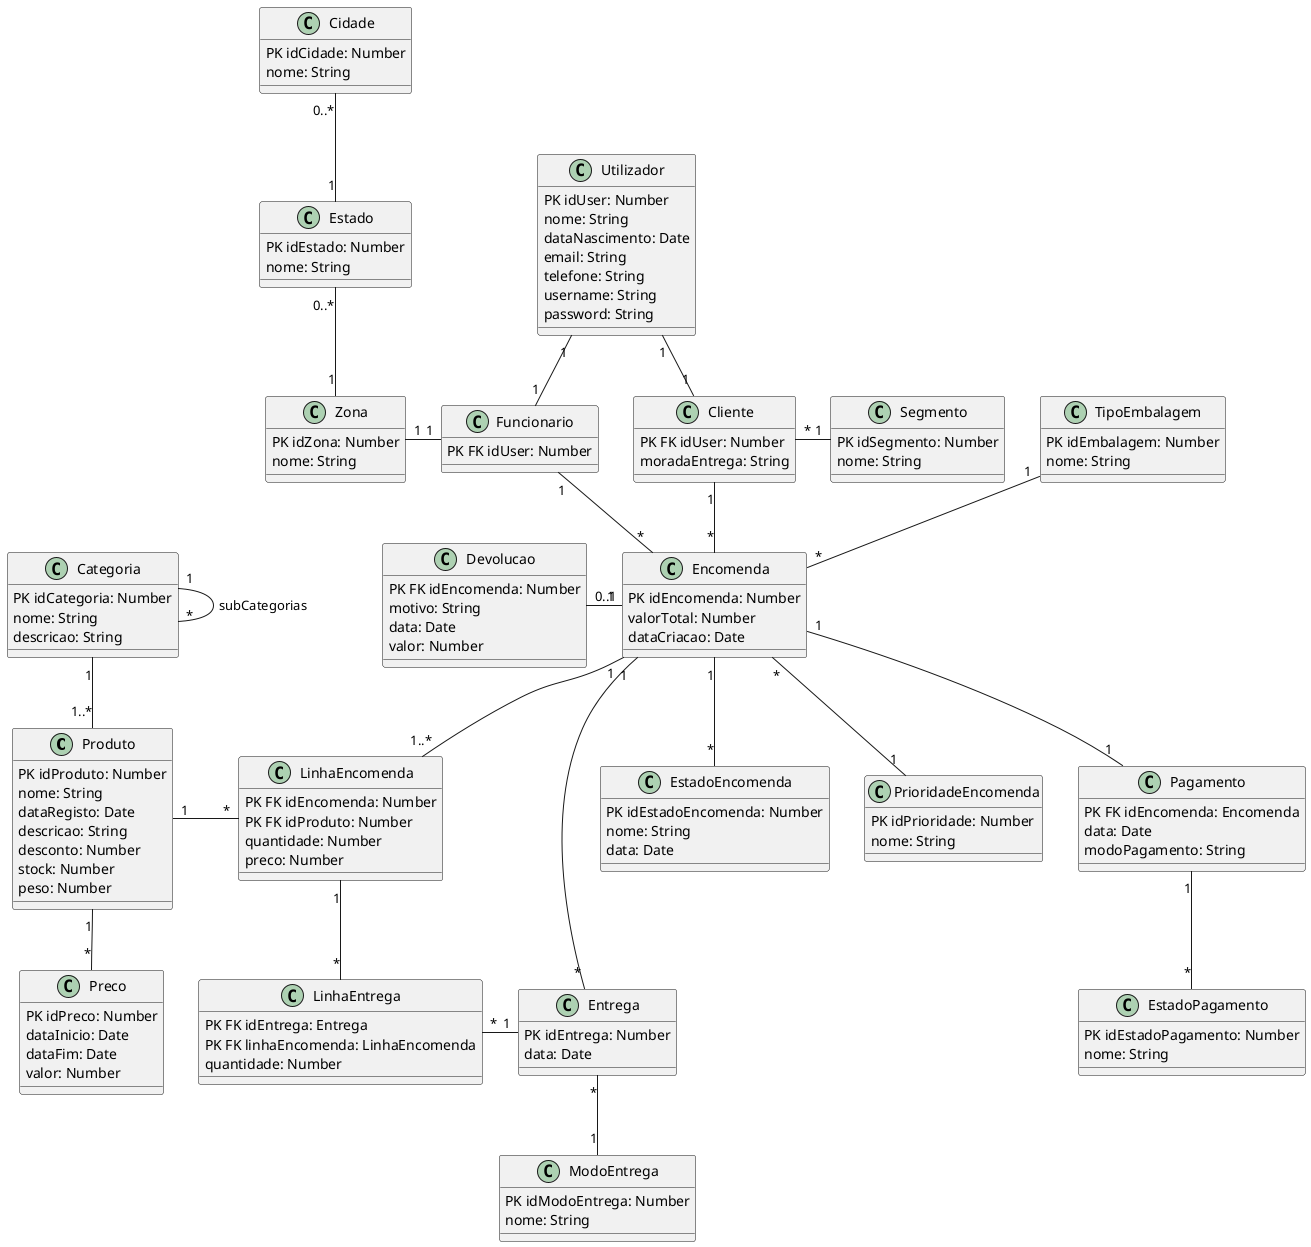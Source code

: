 @startuml US Office Store

class Produto {
    PK idProduto: Number
    nome: String
    dataRegisto: Date
    descricao: String
    desconto: Number
    stock: Number
    peso: Number
}

class Preco {
    PK idPreco: Number
    dataInicio: Date
    dataFim: Date
    valor: Number
}

class Categoria {
    PK idCategoria: Number
    nome: String
    descricao: String
}

class Utilizador {
    PK idUser: Number
    nome: String
    dataNascimento: Date
    email: String
    telefone: String
    username: String
    password: String
}

class Cliente {
    PK FK idUser: Number
    moradaEntrega: String
}

class Funcionario {
    PK FK idUser: Number
}

class Encomenda {
    PK idEncomenda: Number
    valorTotal: Number
    dataCriacao: Date
}

class LinhaEncomenda {
    PK FK idEncomenda: Number
    PK FK idProduto: Number
    quantidade: Number
    preco: Number
}

class EstadoEncomenda {
    PK idEstadoEncomenda: Number
    nome: String
    data: Date
}

class Segmento {
    PK idSegmento: Number
    nome: String
}

class PrioridadeEncomenda {
    PK idPrioridade: Number
    nome: String
}

class Entrega {
    PK idEntrega: Number
    data: Date
}

class ModoEntrega{
    PK idModoEntrega: Number
    nome: String
}

class LinhaEntrega {
    PK FK idEntrega: Entrega
    PK FK linhaEncomenda: LinhaEncomenda
    quantidade: Number
}

class Devolucao {
    PK FK idEncomenda: Number
    motivo: String
    data: Date
    valor: Number
}

class Pagamento {
    PK FK idEncomenda: Encomenda
    data: Date
    modoPagamento: String 
    'Ver se colocamos uma entidade para isto'
}

class EstadoPagamento {
    PK idEstadoPagamento: Number
    nome: String
}

class TipoEmbalagem {
    PK idEmbalagem: Number
    nome: String
}

class Zona {
    PK idZona: Number
    nome: String
}

class Estado {
    PK idEstado: Number
    nome: String
}

class Cidade {
    PK idCidade: Number
    nome: String
}

Cidade "0..*" -- "1" Estado
Estado "0..*" -- "1" Zona
Zona "1" - "1" Funcionario

Categoria "1" -- "*" Categoria : subCategorias

Encomenda "1" -- "1..*" LinhaEncomenda
Produto "1" - "*" LinhaEncomenda

Categoria "1" -- "1..*" Produto

Devolucao "0..1" - "1" Encomenda
TipoEmbalagem "1" -- "*" Encomenda

Utilizador "1" -- "1" Funcionario
Utilizador "1" -- "1" Cliente

Funcionario "1" -- "*" Encomenda
Cliente "1" -- "*" Encomenda

Encomenda "1" -- "1" Pagamento
Pagamento "1" -- "*" EstadoPagamento

Cliente "*" - "1" Segmento

Produto "1" -- "*" Preco

Encomenda "1" -- "*" Entrega
Entrega "*" -- "1" ModoEntrega
LinhaEntrega "*" - "1" Entrega
LinhaEncomenda "1" -- "*" LinhaEntrega

Encomenda "1" -- "*" EstadoEncomenda
Encomenda "*" -- "1" PrioridadeEncomenda
@enduml